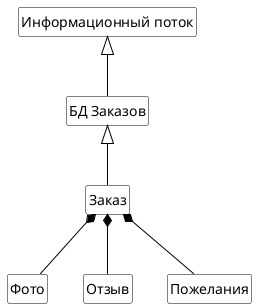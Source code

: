 @startuml

skinparam class {
    BackgroundColor White
    ArrowColor Black
    BorderColor Black
}

class ControlInfo as "Информационный поток"

class Order as "Заказ"
class Chair as "Фото"
class Review as "Отзыв"
class Instruction as "Пожелания"

class Data as "БД Заказов"

ControlInfo <|-- Data 
Data <|-- Order
Order *-- Chair
Order *-- Review
Order *-- Instruction

hide members
hide circle
hide methods

@enduml
